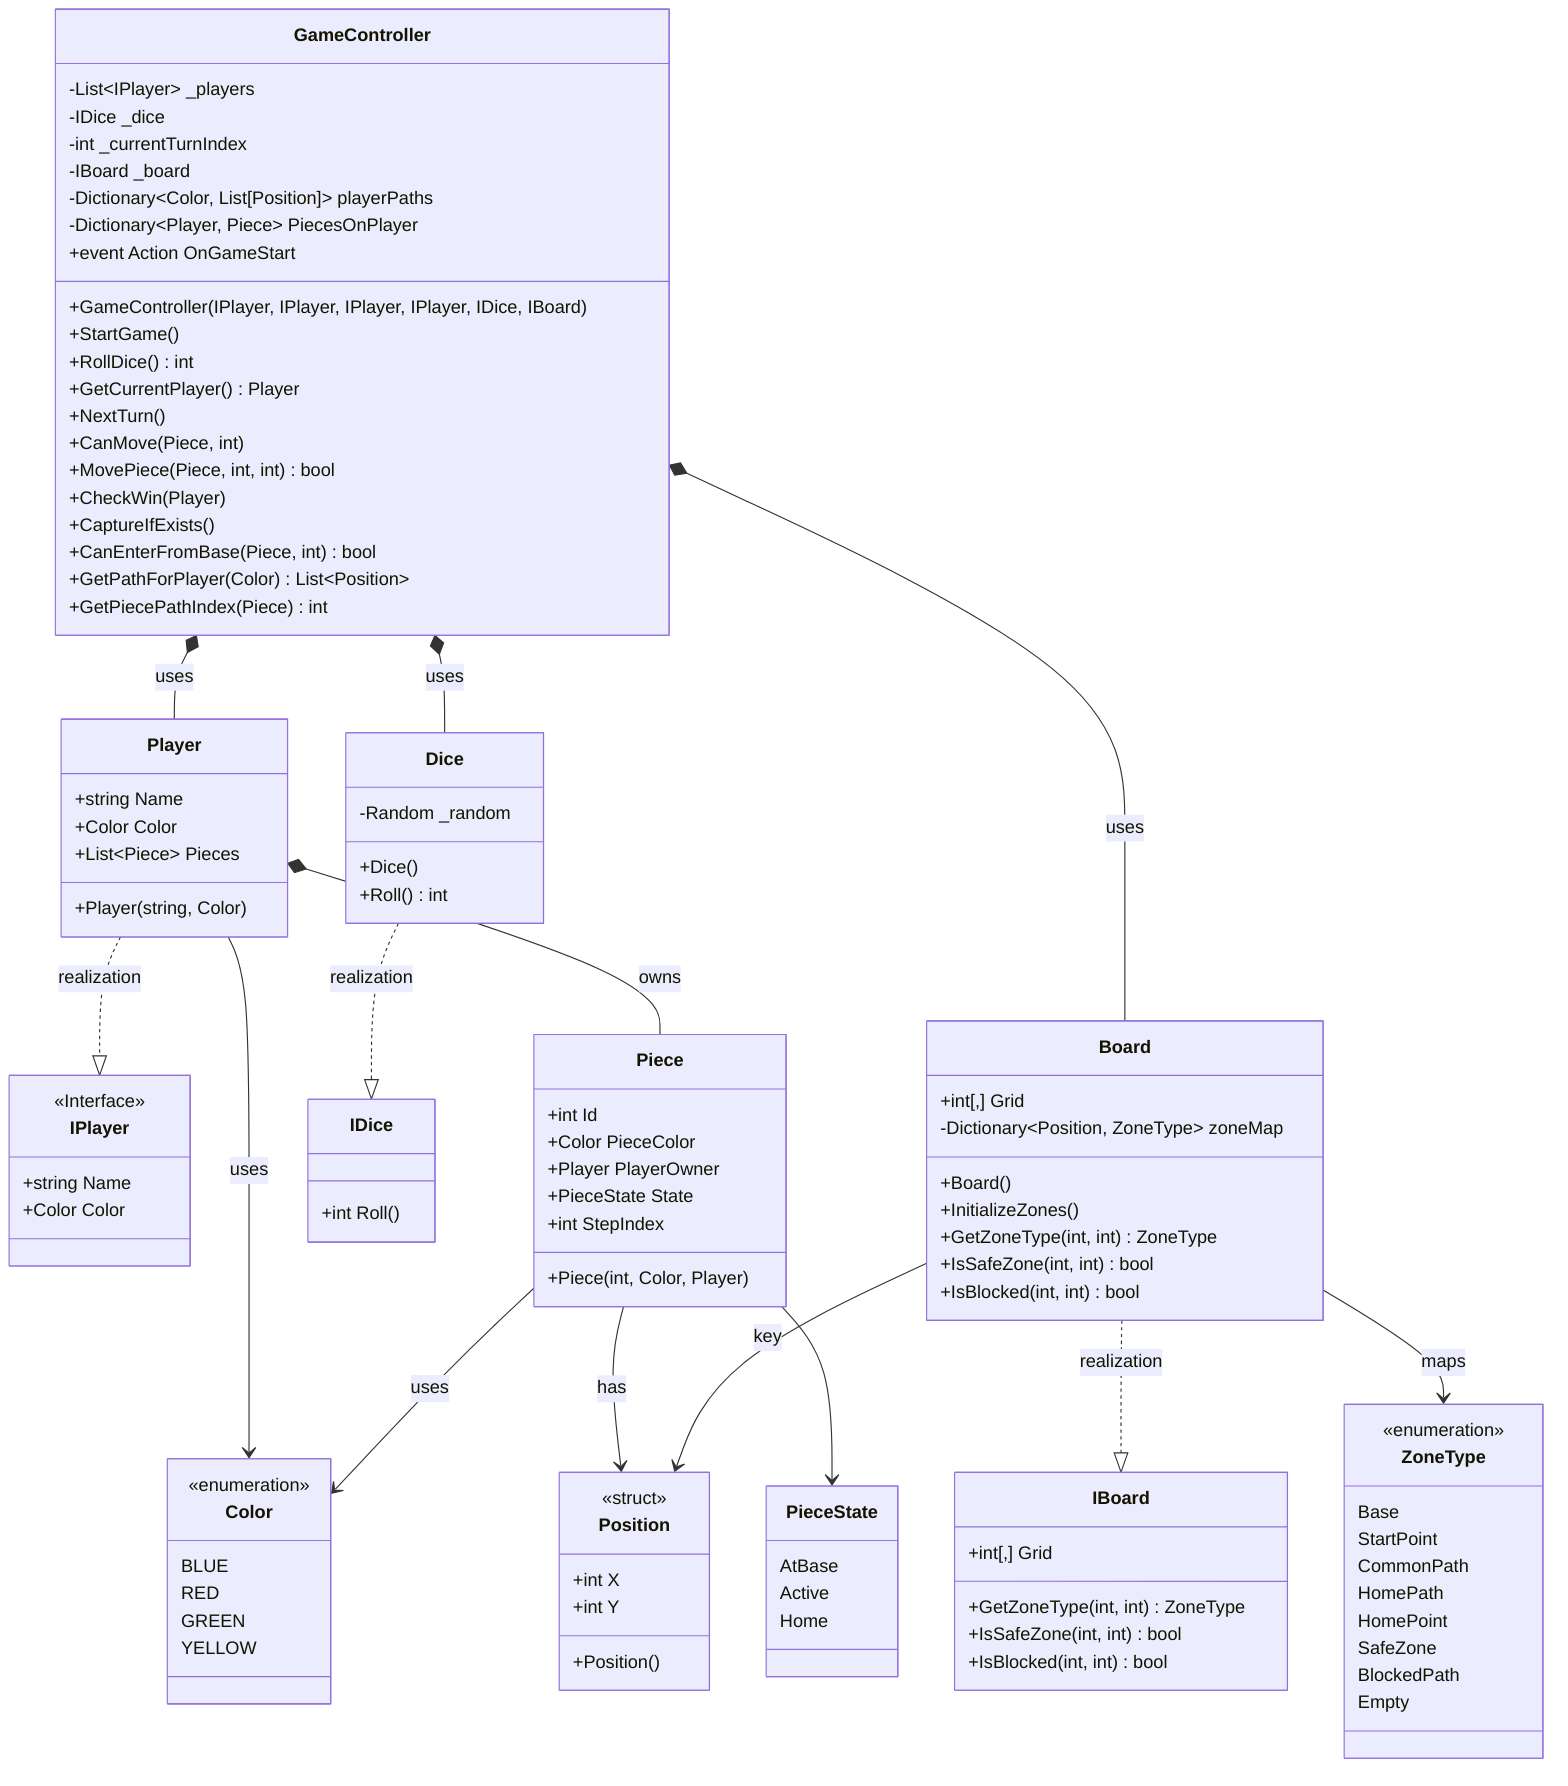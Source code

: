 classDiagram

    class GameController {
        -List~IPlayer~ _players
        -IDice _dice
        -int _currentTurnIndex
        -IBoard _board
        %% Dictionary<Color, List<Position>>
        -Dictionary~Color, List[Position]~ playerPaths
        -Dictionary~Player, Piece~ PiecesOnPlayer

        +GameController(IPlayer, IPlayer, IPlayer, IPlayer, IDice, IBoard)
        +StartGame()
        +RollDice() int
        +GetCurrentPlayer() Player
        +NextTurn()
        +CanMove(Piece, int)
        +MovePiece(Piece, int, int) bool
        +CheckWin(Player)
        +CaptureIfExists()
        +CanEnterFromBase(Piece, int) bool
        +GetPathForPlayer(Color) List~Position~
        +GetPiecePathIndex(Piece) int
        +event Action OnGameStart
    }

    class IPlayer {
        <<Interface>>
        +string Name
        +Color Color
    }

    class Player {
        +string Name
        +Color Color
        +List~Piece~ Pieces
        +Player(string, Color)
    }

    class Piece {
        +int Id
        +Color PieceColor
        +Player PlayerOwner
        +PieceState State
        +int StepIndex
        +Piece(int, Color, Player)
    }

    class IDice {
        +int Roll()
    }

    class Dice {
        -Random _random
        +Dice()
        +Roll() int
    }

    class IBoard{
        +int[,] Grid
        +GetZoneType(int, int) ZoneType
        +IsSafeZone(int, int) bool
        +IsBlocked(int, int) bool
    }

    class Board{
        +int[,] Grid    
        -Dictionary~Position, ZoneType~ zoneMap
        +Board()
        +InitializeZones()
        +GetZoneType(int, int) ZoneType
        +IsSafeZone(int, int) bool
        +IsBlocked(int, int) bool
    }

    class Position {
        <<struct>>
        +int X
        +int Y
        +Position()
    }

    class Color {
        <<enumeration>>
        BLUE
        RED
        GREEN
        YELLOW
    }

    class ZoneType {
        <<enumeration>>
        Base
        StartPoint
        CommonPath
        HomePath
        HomePoint
        SafeZone
        BlockedPath
        Empty
    }

    class PieceState{
        AtBase
        Active
        Home
    }

    %% PlayerSection
    GameController *-- Player : uses
    %% GameController *-- IPlayer : uses
    Player ..|> IPlayer : realization
    Player --> Color : uses
    Player *-- Piece : owns
    %% Piece --> Player : references
    Piece --> Color : uses
    Dice ..|> IDice : realization
    GameController *-- Dice : uses
    %% GameController *-- IDice : uses
    Board ..|> IBoard : realization 
    GameController *-- Board : uses
    Piece --> Position : has
    Board --> ZoneType : maps
    Board --> Position : key
    Piece --> PieceState